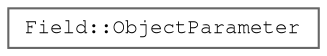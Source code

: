 digraph "Graphical Class Hierarchy"
{
 // LATEX_PDF_SIZE
  bgcolor="transparent";
  edge [fontname=FreeMono,fontsize=10,labelfontname=FreeMono,labelfontsize=10];
  node [fontname=FreeMono,fontsize=10,shape=box,height=0.2,width=0.4];
  rankdir="LR";
  Node0 [label="Field::ObjectParameter",height=0.2,width=0.4,color="grey40", fillcolor="white", style="filled",URL="$class_field_1_1_object_parameter.html",tooltip=" "];
}

